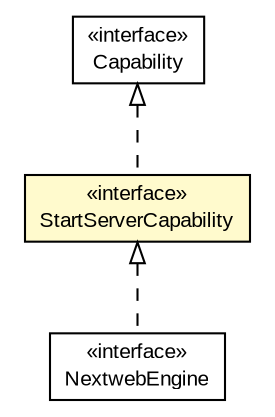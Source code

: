 #!/usr/local/bin/dot
#
# Class diagram 
# Generated by UMLGraph version 5.1 (http://www.umlgraph.org/)
#

digraph G {
	edge [fontname="arial",fontsize=10,labelfontname="arial",labelfontsize=10];
	node [fontname="arial",fontsize=10,shape=plaintext];
	nodesep=0.25;
	ranksep=0.5;
	// io.nextweb.engine.Capability
	c7612 [label=<<table title="io.nextweb.engine.Capability" border="0" cellborder="1" cellspacing="0" cellpadding="2" port="p" href="./Capability.html">
		<tr><td><table border="0" cellspacing="0" cellpadding="1">
<tr><td align="center" balign="center"> &#171;interface&#187; </td></tr>
<tr><td align="center" balign="center"> Capability </td></tr>
		</table></td></tr>
		</table>>, fontname="arial", fontcolor="black", fontsize=10.0];
	// io.nextweb.engine.NextwebEngine
	c7613 [label=<<table title="io.nextweb.engine.NextwebEngine" border="0" cellborder="1" cellspacing="0" cellpadding="2" port="p" href="./NextwebEngine.html">
		<tr><td><table border="0" cellspacing="0" cellpadding="1">
<tr><td align="center" balign="center"> &#171;interface&#187; </td></tr>
<tr><td align="center" balign="center"> NextwebEngine </td></tr>
		</table></td></tr>
		</table>>, fontname="arial", fontcolor="black", fontsize=10.0];
	// io.nextweb.engine.StartServerCapability
	c7615 [label=<<table title="io.nextweb.engine.StartServerCapability" border="0" cellborder="1" cellspacing="0" cellpadding="2" port="p" bgcolor="lemonChiffon" href="./StartServerCapability.html">
		<tr><td><table border="0" cellspacing="0" cellpadding="1">
<tr><td align="center" balign="center"> &#171;interface&#187; </td></tr>
<tr><td align="center" balign="center"> StartServerCapability </td></tr>
		</table></td></tr>
		</table>>, fontname="arial", fontcolor="black", fontsize=10.0];
	//io.nextweb.engine.NextwebEngine implements io.nextweb.engine.StartServerCapability
	c7615:p -> c7613:p [dir=back,arrowtail=empty,style=dashed];
	//io.nextweb.engine.StartServerCapability implements io.nextweb.engine.Capability
	c7612:p -> c7615:p [dir=back,arrowtail=empty,style=dashed];
}

